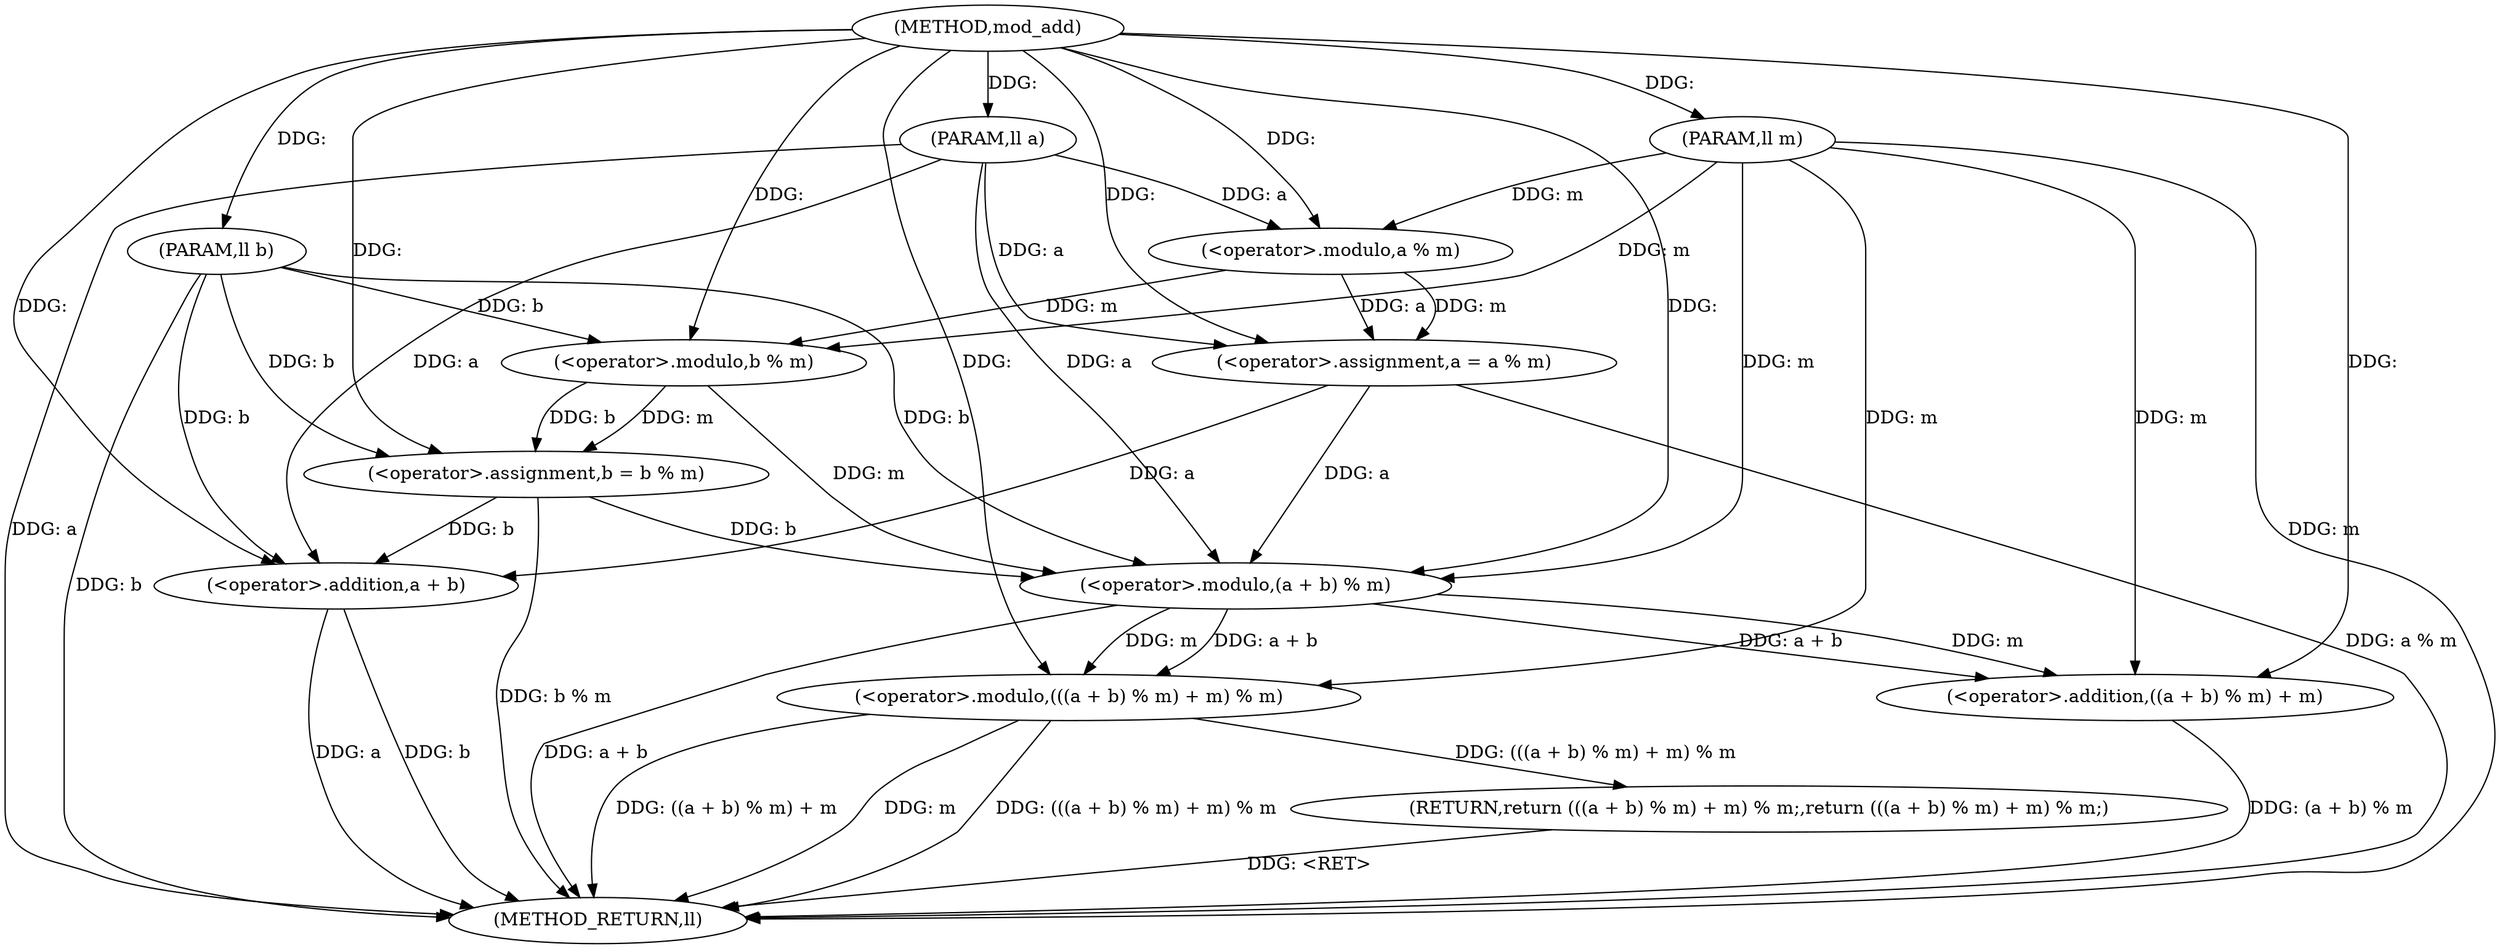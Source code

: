 digraph "mod_add" {  
"1000147" [label = "(METHOD,mod_add)" ]
"1000172" [label = "(METHOD_RETURN,ll)" ]
"1000148" [label = "(PARAM,ll a)" ]
"1000149" [label = "(PARAM,ll b)" ]
"1000150" [label = "(PARAM,ll m)" ]
"1000152" [label = "(<operator>.assignment,a = a % m)" ]
"1000157" [label = "(<operator>.assignment,b = b % m)" ]
"1000162" [label = "(RETURN,return (((a + b) % m) + m) % m;,return (((a + b) % m) + m) % m;)" ]
"1000163" [label = "(<operator>.modulo,(((a + b) % m) + m) % m)" ]
"1000154" [label = "(<operator>.modulo,a % m)" ]
"1000159" [label = "(<operator>.modulo,b % m)" ]
"1000164" [label = "(<operator>.addition,((a + b) % m) + m)" ]
"1000165" [label = "(<operator>.modulo,(a + b) % m)" ]
"1000166" [label = "(<operator>.addition,a + b)" ]
  "1000162" -> "1000172"  [ label = "DDG: <RET>"] 
  "1000148" -> "1000172"  [ label = "DDG: a"] 
  "1000149" -> "1000172"  [ label = "DDG: b"] 
  "1000150" -> "1000172"  [ label = "DDG: m"] 
  "1000152" -> "1000172"  [ label = "DDG: a % m"] 
  "1000157" -> "1000172"  [ label = "DDG: b % m"] 
  "1000166" -> "1000172"  [ label = "DDG: a"] 
  "1000166" -> "1000172"  [ label = "DDG: b"] 
  "1000165" -> "1000172"  [ label = "DDG: a + b"] 
  "1000164" -> "1000172"  [ label = "DDG: (a + b) % m"] 
  "1000163" -> "1000172"  [ label = "DDG: ((a + b) % m) + m"] 
  "1000163" -> "1000172"  [ label = "DDG: m"] 
  "1000163" -> "1000172"  [ label = "DDG: (((a + b) % m) + m) % m"] 
  "1000147" -> "1000148"  [ label = "DDG: "] 
  "1000147" -> "1000149"  [ label = "DDG: "] 
  "1000147" -> "1000150"  [ label = "DDG: "] 
  "1000154" -> "1000152"  [ label = "DDG: a"] 
  "1000154" -> "1000152"  [ label = "DDG: m"] 
  "1000159" -> "1000157"  [ label = "DDG: m"] 
  "1000159" -> "1000157"  [ label = "DDG: b"] 
  "1000163" -> "1000162"  [ label = "DDG: (((a + b) % m) + m) % m"] 
  "1000148" -> "1000152"  [ label = "DDG: a"] 
  "1000147" -> "1000152"  [ label = "DDG: "] 
  "1000149" -> "1000157"  [ label = "DDG: b"] 
  "1000147" -> "1000157"  [ label = "DDG: "] 
  "1000148" -> "1000154"  [ label = "DDG: a"] 
  "1000147" -> "1000154"  [ label = "DDG: "] 
  "1000150" -> "1000154"  [ label = "DDG: m"] 
  "1000149" -> "1000159"  [ label = "DDG: b"] 
  "1000147" -> "1000159"  [ label = "DDG: "] 
  "1000154" -> "1000159"  [ label = "DDG: m"] 
  "1000150" -> "1000159"  [ label = "DDG: m"] 
  "1000165" -> "1000163"  [ label = "DDG: m"] 
  "1000150" -> "1000163"  [ label = "DDG: m"] 
  "1000147" -> "1000163"  [ label = "DDG: "] 
  "1000165" -> "1000163"  [ label = "DDG: a + b"] 
  "1000165" -> "1000164"  [ label = "DDG: a + b"] 
  "1000165" -> "1000164"  [ label = "DDG: m"] 
  "1000150" -> "1000164"  [ label = "DDG: m"] 
  "1000147" -> "1000164"  [ label = "DDG: "] 
  "1000157" -> "1000165"  [ label = "DDG: b"] 
  "1000149" -> "1000165"  [ label = "DDG: b"] 
  "1000147" -> "1000165"  [ label = "DDG: "] 
  "1000152" -> "1000165"  [ label = "DDG: a"] 
  "1000148" -> "1000165"  [ label = "DDG: a"] 
  "1000159" -> "1000165"  [ label = "DDG: m"] 
  "1000150" -> "1000165"  [ label = "DDG: m"] 
  "1000152" -> "1000166"  [ label = "DDG: a"] 
  "1000148" -> "1000166"  [ label = "DDG: a"] 
  "1000147" -> "1000166"  [ label = "DDG: "] 
  "1000157" -> "1000166"  [ label = "DDG: b"] 
  "1000149" -> "1000166"  [ label = "DDG: b"] 
}
